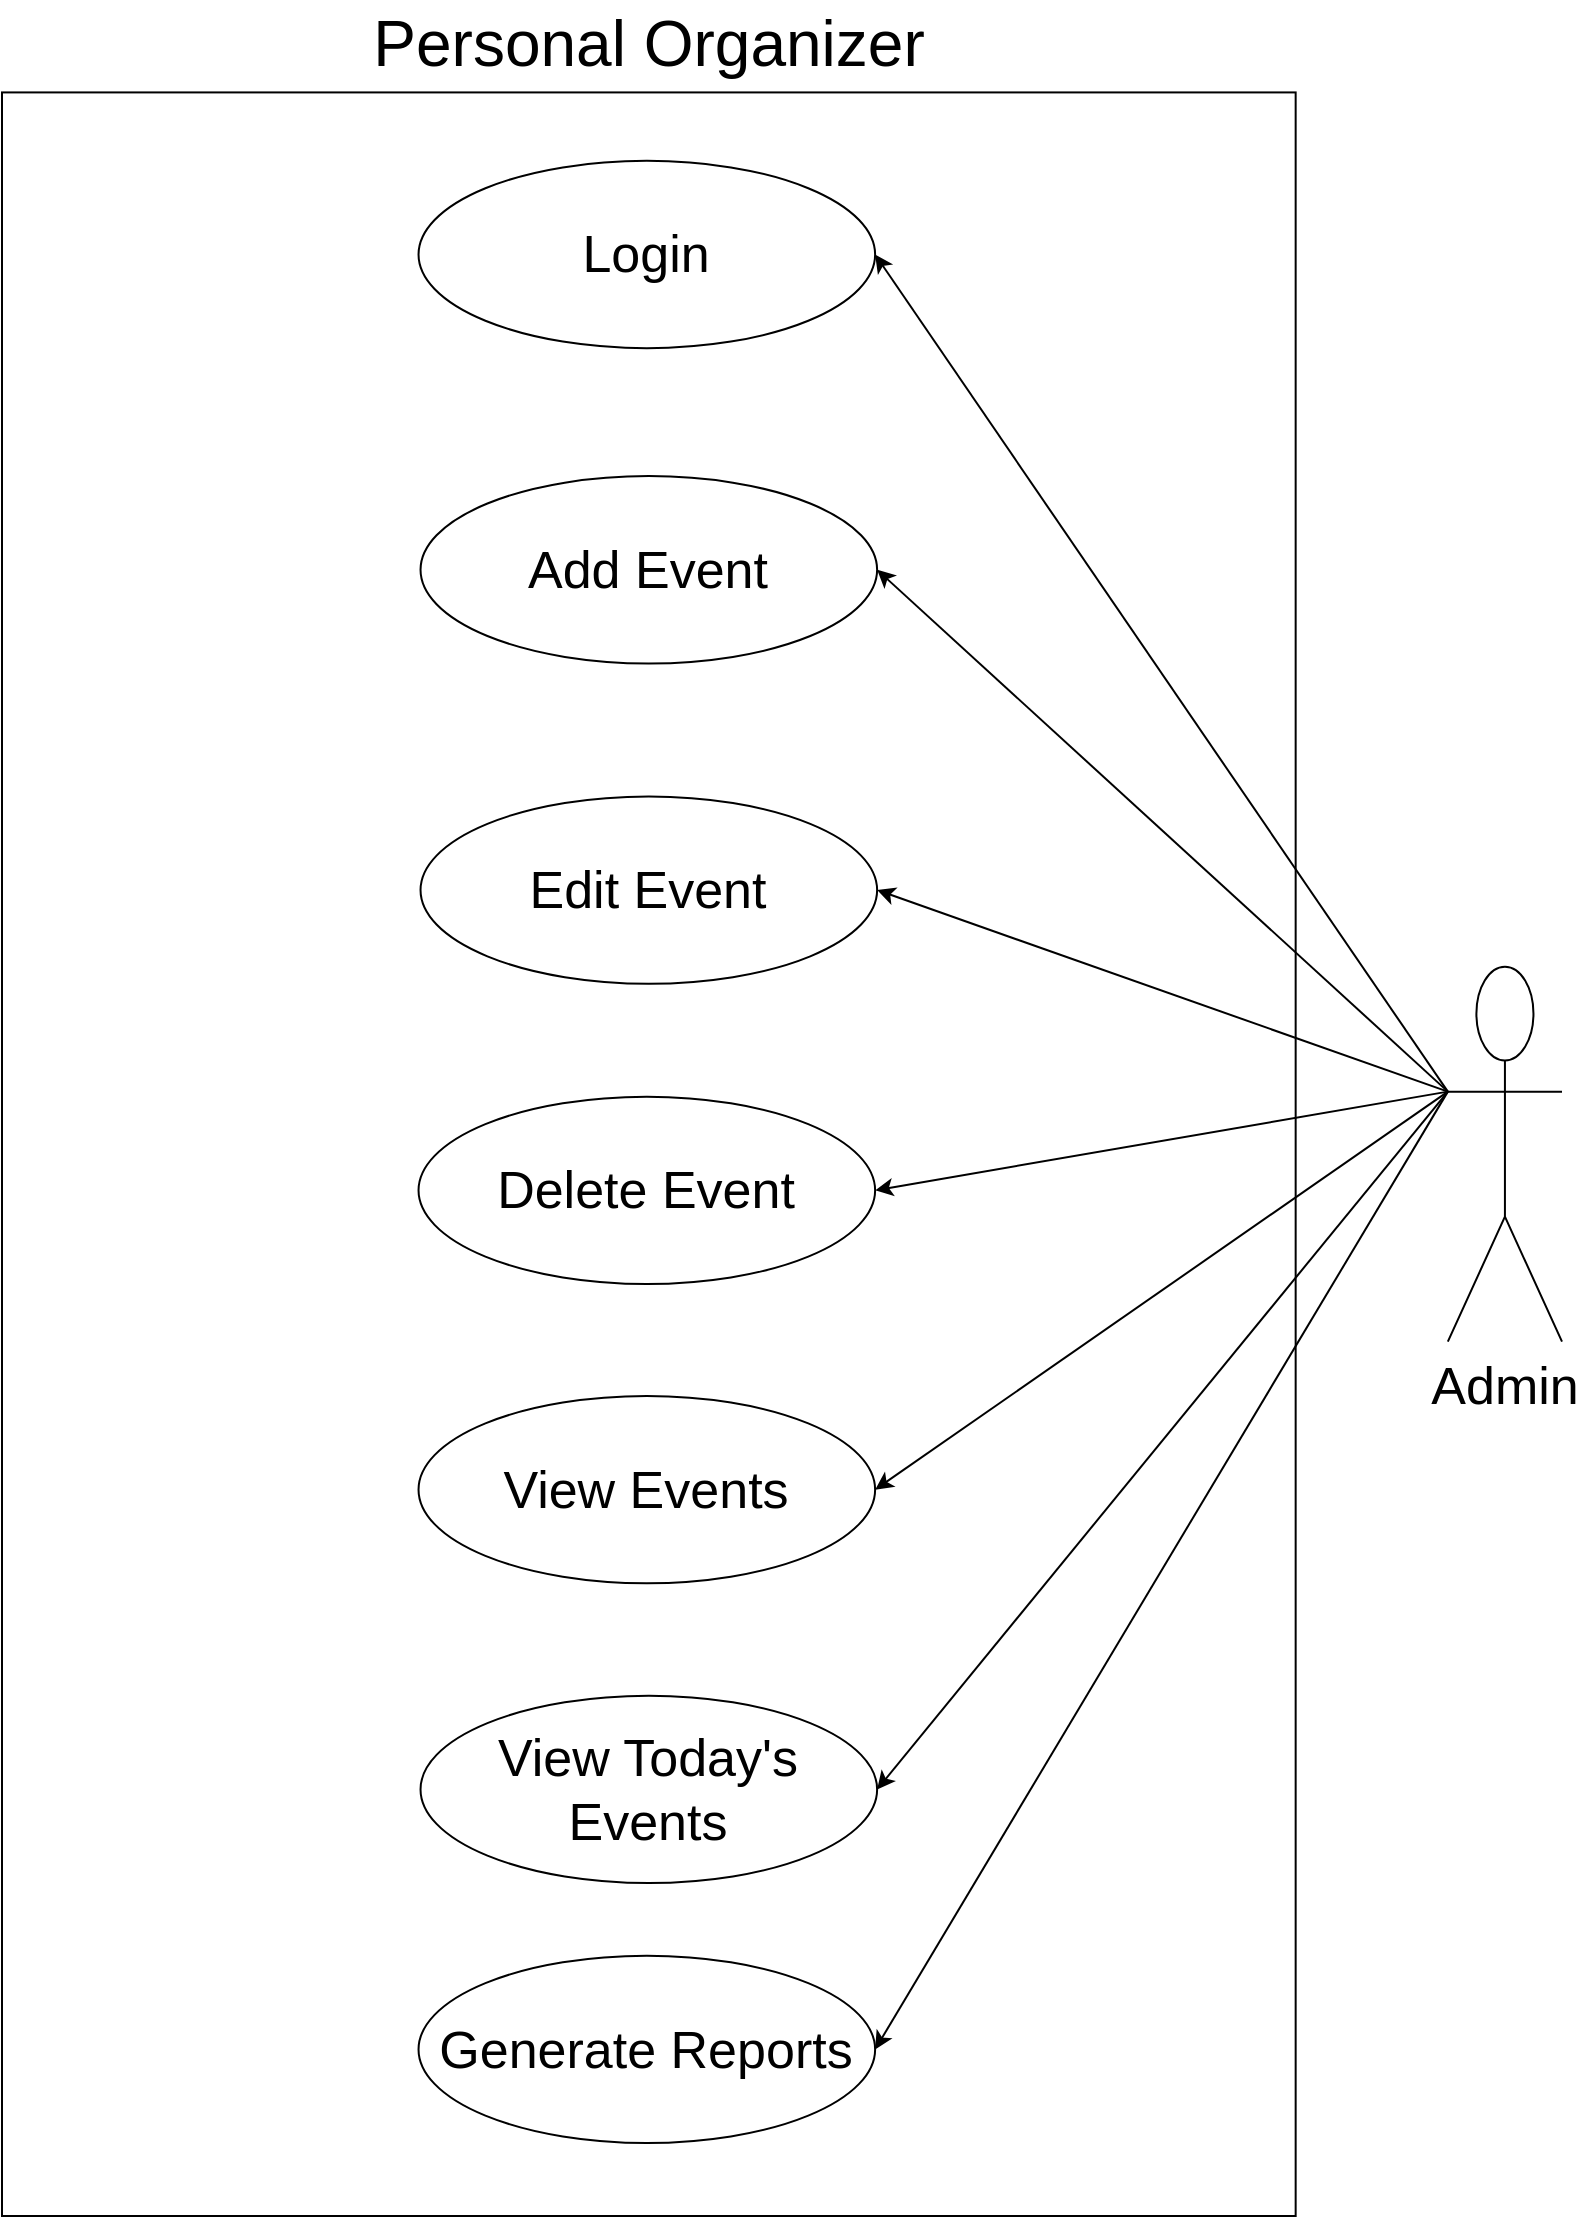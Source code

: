<mxfile version="11.1.1" type="device"><diagram id="HnNJyYQGeLGuabwFUaA8" name="Page-1"><mxGraphModel dx="852" dy="496" grid="1" gridSize="10" guides="1" tooltips="1" connect="1" arrows="1" fold="1" page="1" pageScale="1" pageWidth="827" pageHeight="1169" math="0" shadow="0"><root><mxCell id="0"/><mxCell id="1" parent="0"/><mxCell id="pQaCzdP6R0sLTWdvpCFR-1" value="" style="rounded=0;whiteSpace=wrap;html=1;" parent="1" vertex="1"><mxGeometry x="20" y="58.212" width="646.829" height="1061.788" as="geometry"/></mxCell><mxCell id="pQaCzdP6R0sLTWdvpCFR-2" value="Personal Organizer" style="text;html=1;resizable=0;points=[];autosize=1;align=center;verticalAlign=top;spacingTop=-4;strokeWidth=6;fontSize=32;" parent="1" vertex="1"><mxGeometry x="282.537" y="12" width="120" height="20" as="geometry"/></mxCell><mxCell id="pQaCzdP6R0sLTWdvpCFR-3" value="Admin" style="shape=umlActor;verticalLabelPosition=bottom;labelBackgroundColor=#ffffff;verticalAlign=top;html=1;outlineConnect=0;fontSize=26;" parent="1" vertex="1"><mxGeometry x="742.927" y="495.419" width="57.073" height="187.374" as="geometry"/></mxCell><mxCell id="pQaCzdP6R0sLTWdvpCFR-4" value="Login" style="ellipse;whiteSpace=wrap;html=1;fontSize=26;" parent="1" vertex="1"><mxGeometry x="228.268" y="92.408" width="228.293" height="93.687" as="geometry"/></mxCell><mxCell id="pQaCzdP6R0sLTWdvpCFR-5" value="Add Event" style="ellipse;whiteSpace=wrap;html=1;fontSize=26;" parent="1" vertex="1"><mxGeometry x="229.268" y="250.045" width="228.293" height="93.687" as="geometry"/></mxCell><mxCell id="pQaCzdP6R0sLTWdvpCFR-6" value="Edit Event" style="ellipse;whiteSpace=wrap;html=1;fontSize=26;" parent="1" vertex="1"><mxGeometry x="229.268" y="410.19" width="228.293" height="93.687" as="geometry"/></mxCell><mxCell id="pQaCzdP6R0sLTWdvpCFR-7" value="Delete Event" style="ellipse;whiteSpace=wrap;html=1;fontSize=26;" parent="1" vertex="1"><mxGeometry x="228.268" y="560.335" width="228.293" height="93.687" as="geometry"/></mxCell><mxCell id="pQaCzdP6R0sLTWdvpCFR-8" value="View Events" style="ellipse;whiteSpace=wrap;html=1;fontSize=26;" parent="1" vertex="1"><mxGeometry x="228.268" y="709.98" width="228.293" height="93.687" as="geometry"/></mxCell><mxCell id="pQaCzdP6R0sLTWdvpCFR-9" value="View Today's Events" style="ellipse;whiteSpace=wrap;html=1;fontSize=26;" parent="1" vertex="1"><mxGeometry x="229.268" y="859.855" width="228.293" height="93.687" as="geometry"/></mxCell><mxCell id="pQaCzdP6R0sLTWdvpCFR-11" value="" style="endArrow=classic;html=1;exitX=0;exitY=0.333;exitDx=0;exitDy=0;exitPerimeter=0;entryX=1;entryY=0.5;entryDx=0;entryDy=0;" parent="1" source="pQaCzdP6R0sLTWdvpCFR-3" target="pQaCzdP6R0sLTWdvpCFR-4" edge="1"><mxGeometry width="50" height="50" relative="1" as="geometry"><mxPoint x="20" y="1369.832" as="sourcePoint"/><mxPoint x="723.902" y="245.587" as="targetPoint"/></mxGeometry></mxCell><mxCell id="pQaCzdP6R0sLTWdvpCFR-15" value="" style="endArrow=classic;html=1;exitX=0;exitY=0.333;exitDx=0;exitDy=0;exitPerimeter=0;entryX=1;entryY=0.5;entryDx=0;entryDy=0;" parent="1" source="pQaCzdP6R0sLTWdvpCFR-3" target="pQaCzdP6R0sLTWdvpCFR-7" edge="1"><mxGeometry width="50" height="50" relative="1" as="geometry"><mxPoint x="786.683" y="745.251" as="sourcePoint"/><mxPoint x="476.585" y="217.48" as="targetPoint"/></mxGeometry></mxCell><mxCell id="pQaCzdP6R0sLTWdvpCFR-16" value="" style="endArrow=classic;html=1;entryX=1;entryY=0.5;entryDx=0;entryDy=0;exitX=0;exitY=0.333;exitDx=0;exitDy=0;exitPerimeter=0;" parent="1" source="pQaCzdP6R0sLTWdvpCFR-3" target="pQaCzdP6R0sLTWdvpCFR-8" edge="1"><mxGeometry width="50" height="50" relative="1" as="geometry"><mxPoint x="767.659" y="714.022" as="sourcePoint"/><mxPoint x="495.61" y="248.709" as="targetPoint"/></mxGeometry></mxCell><mxCell id="pQaCzdP6R0sLTWdvpCFR-17" value="" style="endArrow=classic;html=1;exitX=0;exitY=0.333;exitDx=0;exitDy=0;exitPerimeter=0;entryX=1;entryY=0.5;entryDx=0;entryDy=0;" parent="1" source="pQaCzdP6R0sLTWdvpCFR-3" target="pQaCzdP6R0sLTWdvpCFR-6" edge="1"><mxGeometry width="50" height="50" relative="1" as="geometry"><mxPoint x="824.732" y="807.709" as="sourcePoint"/><mxPoint x="514.634" y="279.939" as="targetPoint"/></mxGeometry></mxCell><mxCell id="pQaCzdP6R0sLTWdvpCFR-18" value="" style="endArrow=classic;html=1;entryX=1;entryY=0.5;entryDx=0;entryDy=0;exitX=0;exitY=0.333;exitDx=0;exitDy=0;exitPerimeter=0;" parent="1" source="pQaCzdP6R0sLTWdvpCFR-3" target="pQaCzdP6R0sLTWdvpCFR-9" edge="1"><mxGeometry width="50" height="50" relative="1" as="geometry"><mxPoint x="761.951" y="714.022" as="sourcePoint"/><mxPoint x="533.659" y="311.168" as="targetPoint"/></mxGeometry></mxCell><mxCell id="pQaCzdP6R0sLTWdvpCFR-19" value="" style="endArrow=classic;html=1;entryX=1;entryY=0.5;entryDx=0;entryDy=0;exitX=0;exitY=0.333;exitDx=0;exitDy=0;exitPerimeter=0;" parent="1" source="pQaCzdP6R0sLTWdvpCFR-3" target="pQaCzdP6R0sLTWdvpCFR-5" edge="1"><mxGeometry width="50" height="50" relative="1" as="geometry"><mxPoint x="761.951" y="714.022" as="sourcePoint"/><mxPoint x="552.683" y="342.397" as="targetPoint"/></mxGeometry></mxCell><mxCell id="0xdtxs40TcwodZAwt4Zs-1" value="Generate Reports" style="ellipse;whiteSpace=wrap;html=1;fontSize=26;" vertex="1" parent="1"><mxGeometry x="228.268" y="989.855" width="228.293" height="93.687" as="geometry"/></mxCell><mxCell id="0xdtxs40TcwodZAwt4Zs-2" value="" style="endArrow=classic;html=1;entryX=1;entryY=0.5;entryDx=0;entryDy=0;exitX=0;exitY=0.333;exitDx=0;exitDy=0;exitPerimeter=0;" edge="1" parent="1" source="pQaCzdP6R0sLTWdvpCFR-3" target="0xdtxs40TcwodZAwt4Zs-1"><mxGeometry width="50" height="50" relative="1" as="geometry"><mxPoint x="740" y="560" as="sourcePoint"/><mxPoint x="70" y="1140" as="targetPoint"/></mxGeometry></mxCell></root></mxGraphModel></diagram></mxfile>